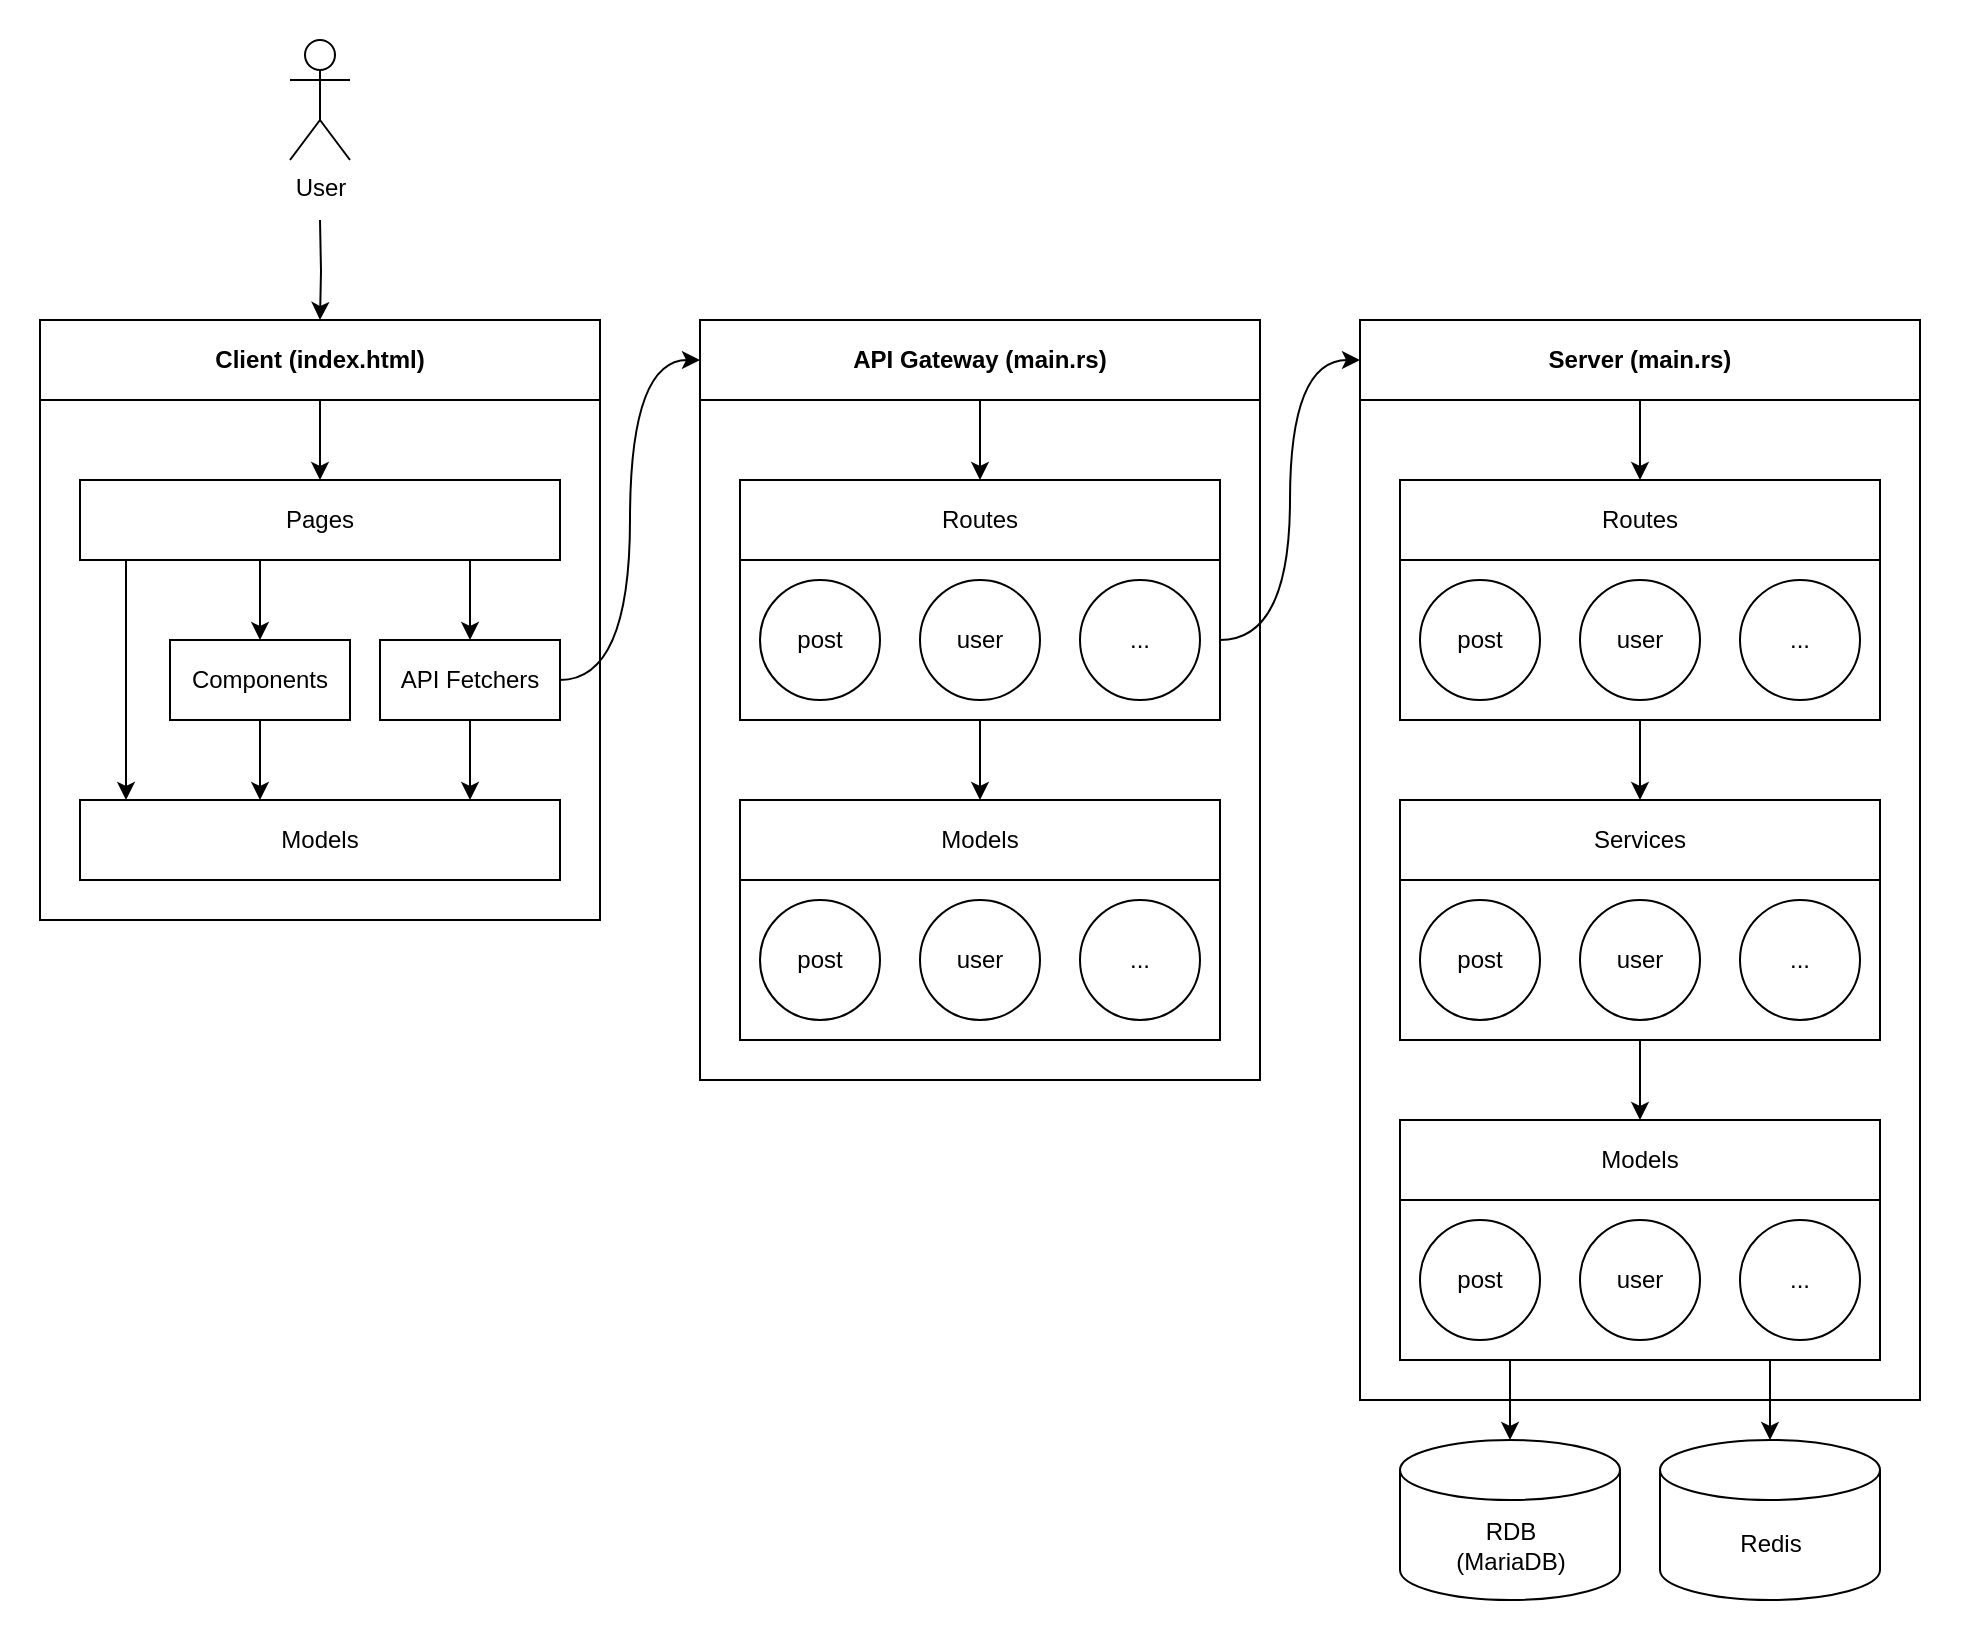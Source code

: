 <mxfile version="13.7.3" type="device" pages="6"><diagram id="RYYZugTQDiDzLAlyrfA4" name="main"><mxGraphModel dx="1843" dy="1620" grid="1" gridSize="10" guides="1" tooltips="1" connect="1" arrows="1" fold="1" page="1" pageScale="1" pageWidth="827" pageHeight="1169" math="0" shadow="0"><root><mxCell id="0"/><mxCell id="1" parent="0"/><mxCell id="jVtUCJCk79U0d4VLJHm6-1" value="" style="rounded=0;whiteSpace=wrap;html=1;strokeColor=none;" parent="1" vertex="1"><mxGeometry width="980" height="820" as="geometry"/></mxCell><mxCell id="nppS9svRg_HA05L-e1-E-17" style="edgeStyle=orthogonalEdgeStyle;rounded=0;orthogonalLoop=1;jettySize=auto;html=1;entryX=0.5;entryY=0;entryDx=0;entryDy=0;" parent="1" target="FpIf_Um5Oq7uVai994L0-6" edge="1"><mxGeometry relative="1" as="geometry"><mxPoint x="160" y="110" as="sourcePoint"/></mxGeometry></mxCell><mxCell id="nppS9svRg_HA05L-e1-E-1" value="User" style="shape=umlActor;verticalLabelPosition=bottom;verticalAlign=top;html=1;outlineConnect=0;" parent="1" vertex="1"><mxGeometry x="145" y="20" width="30" height="60" as="geometry"/></mxCell><mxCell id="zF3JG3L1ymQnd7Ex-MIt-3" value="" style="group" parent="1" vertex="1" connectable="0"><mxGeometry x="20" y="160" width="280" height="300" as="geometry"/></mxCell><mxCell id="Iiw6kDzHDdjOnNO-LN30-1" value="" style="rounded=0;whiteSpace=wrap;html=1;strokeColor=#000000;fillColor=#FFFFFF;" parent="zF3JG3L1ymQnd7Ex-MIt-3" vertex="1"><mxGeometry width="280" height="300" as="geometry"/></mxCell><mxCell id="nppS9svRg_HA05L-e1-E-14" style="edgeStyle=orthogonalEdgeStyle;rounded=0;orthogonalLoop=1;jettySize=auto;html=1;exitX=0.25;exitY=1;exitDx=0;exitDy=0;" parent="zF3JG3L1ymQnd7Ex-MIt-3" edge="1"><mxGeometry relative="1" as="geometry"><mxPoint x="73" y="120" as="sourcePoint"/><mxPoint x="43" y="240" as="targetPoint"/><Array as="points"><mxPoint x="43" y="120"/><mxPoint x="43" y="240"/></Array></mxGeometry></mxCell><mxCell id="FpIf_Um5Oq7uVai994L0-1" value="Pages&lt;br&gt;" style="rounded=0;whiteSpace=wrap;html=1;" parent="zF3JG3L1ymQnd7Ex-MIt-3" vertex="1"><mxGeometry x="20" y="80" width="240" height="40" as="geometry"/></mxCell><mxCell id="nppS9svRg_HA05L-e1-E-9" style="edgeStyle=orthogonalEdgeStyle;rounded=0;orthogonalLoop=1;jettySize=auto;html=1;exitX=0.5;exitY=1;exitDx=0;exitDy=0;entryX=0.5;entryY=0;entryDx=0;entryDy=0;" parent="zF3JG3L1ymQnd7Ex-MIt-3" source="FpIf_Um5Oq7uVai994L0-6" target="FpIf_Um5Oq7uVai994L0-1" edge="1"><mxGeometry relative="1" as="geometry"/></mxCell><mxCell id="FpIf_Um5Oq7uVai994L0-6" value="&lt;b&gt;Client (index.html)&lt;/b&gt;" style="rounded=0;whiteSpace=wrap;html=1;" parent="zF3JG3L1ymQnd7Ex-MIt-3" vertex="1"><mxGeometry width="280" height="40" as="geometry"/></mxCell><mxCell id="FpIf_Um5Oq7uVai994L0-56" value="Components" style="rounded=0;whiteSpace=wrap;html=1;" parent="zF3JG3L1ymQnd7Ex-MIt-3" vertex="1"><mxGeometry x="65" y="160" width="90" height="40" as="geometry"/></mxCell><mxCell id="nppS9svRg_HA05L-e1-E-11" style="edgeStyle=orthogonalEdgeStyle;rounded=0;orthogonalLoop=1;jettySize=auto;html=1;exitX=0.5;exitY=1;exitDx=0;exitDy=0;entryX=0.5;entryY=0;entryDx=0;entryDy=0;" parent="zF3JG3L1ymQnd7Ex-MIt-3" source="FpIf_Um5Oq7uVai994L0-1" target="FpIf_Um5Oq7uVai994L0-56" edge="1"><mxGeometry relative="1" as="geometry"><Array as="points"><mxPoint x="110" y="120"/></Array></mxGeometry></mxCell><mxCell id="FpIf_Um5Oq7uVai994L0-57" value="API Fetchers" style="rounded=0;whiteSpace=wrap;html=1;" parent="zF3JG3L1ymQnd7Ex-MIt-3" vertex="1"><mxGeometry x="170" y="160" width="90" height="40" as="geometry"/></mxCell><mxCell id="nppS9svRg_HA05L-e1-E-10" style="edgeStyle=orthogonalEdgeStyle;rounded=0;orthogonalLoop=1;jettySize=auto;html=1;exitX=0.75;exitY=1;exitDx=0;exitDy=0;entryX=0.5;entryY=0;entryDx=0;entryDy=0;" parent="zF3JG3L1ymQnd7Ex-MIt-3" source="FpIf_Um5Oq7uVai994L0-1" target="FpIf_Um5Oq7uVai994L0-57" edge="1"><mxGeometry relative="1" as="geometry"><Array as="points"><mxPoint x="215" y="120"/></Array></mxGeometry></mxCell><mxCell id="FpIf_Um5Oq7uVai994L0-61" value="Models" style="rounded=0;whiteSpace=wrap;html=1;" parent="zF3JG3L1ymQnd7Ex-MIt-3" vertex="1"><mxGeometry x="20" y="240" width="240" height="40" as="geometry"/></mxCell><mxCell id="TzLIpp3xWRtzMgtY8n-5-5" style="edgeStyle=orthogonalEdgeStyle;rounded=0;orthogonalLoop=1;jettySize=auto;html=1;exitX=0.5;exitY=1;exitDx=0;exitDy=0;entryX=0.5;entryY=0;entryDx=0;entryDy=0;" edge="1" parent="zF3JG3L1ymQnd7Ex-MIt-3"><mxGeometry relative="1" as="geometry"><Array as="points"><mxPoint x="110" y="200"/></Array><mxPoint x="140" y="200" as="sourcePoint"/><mxPoint x="110" y="240" as="targetPoint"/></mxGeometry></mxCell><mxCell id="TzLIpp3xWRtzMgtY8n-5-6" style="edgeStyle=orthogonalEdgeStyle;rounded=0;orthogonalLoop=1;jettySize=auto;html=1;exitX=0.75;exitY=1;exitDx=0;exitDy=0;entryX=0.5;entryY=0;entryDx=0;entryDy=0;" edge="1" parent="zF3JG3L1ymQnd7Ex-MIt-3"><mxGeometry relative="1" as="geometry"><Array as="points"><mxPoint x="215" y="200"/></Array><mxPoint x="200" y="200" as="sourcePoint"/><mxPoint x="215" y="240" as="targetPoint"/></mxGeometry></mxCell><mxCell id="zF3JG3L1ymQnd7Ex-MIt-31" value="" style="group" parent="1" vertex="1" connectable="0"><mxGeometry x="680" y="160" width="280" height="640" as="geometry"/></mxCell><mxCell id="zF3JG3L1ymQnd7Ex-MIt-1" value="" style="group" parent="zF3JG3L1ymQnd7Ex-MIt-31" vertex="1" connectable="0"><mxGeometry width="280" height="640" as="geometry"/></mxCell><mxCell id="Iiw6kDzHDdjOnNO-LN30-2" value="" style="rounded=0;whiteSpace=wrap;html=1;strokeColor=#000000;fillColor=#FFFFFF;" parent="zF3JG3L1ymQnd7Ex-MIt-1" vertex="1"><mxGeometry width="280" height="540" as="geometry"/></mxCell><mxCell id="FpIf_Um5Oq7uVai994L0-8" value="&lt;b&gt;Server (main.rs)&lt;/b&gt;" style="rounded=0;whiteSpace=wrap;html=1;" parent="zF3JG3L1ymQnd7Ex-MIt-1" vertex="1"><mxGeometry width="280" height="40" as="geometry"/></mxCell><mxCell id="FpIf_Um5Oq7uVai994L0-10" value="Routes" style="rounded=0;whiteSpace=wrap;html=1;" parent="zF3JG3L1ymQnd7Ex-MIt-1" vertex="1"><mxGeometry x="20" y="80" width="240" height="40" as="geometry"/></mxCell><mxCell id="FpIf_Um5Oq7uVai994L0-11" value="" style="edgeStyle=orthogonalEdgeStyle;rounded=0;orthogonalLoop=1;jettySize=auto;html=1;" parent="zF3JG3L1ymQnd7Ex-MIt-1" source="FpIf_Um5Oq7uVai994L0-8" target="FpIf_Um5Oq7uVai994L0-10" edge="1"><mxGeometry relative="1" as="geometry"/></mxCell><mxCell id="FpIf_Um5Oq7uVai994L0-30" value="" style="rounded=0;whiteSpace=wrap;html=1;" parent="zF3JG3L1ymQnd7Ex-MIt-1" vertex="1"><mxGeometry x="20" y="120" width="240" height="80" as="geometry"/></mxCell><mxCell id="FpIf_Um5Oq7uVai994L0-31" value="post" style="ellipse;whiteSpace=wrap;html=1;aspect=fixed;" parent="zF3JG3L1ymQnd7Ex-MIt-1" vertex="1"><mxGeometry x="30" y="130" width="60" height="60" as="geometry"/></mxCell><mxCell id="FpIf_Um5Oq7uVai994L0-32" value="user" style="ellipse;whiteSpace=wrap;html=1;aspect=fixed;" parent="zF3JG3L1ymQnd7Ex-MIt-1" vertex="1"><mxGeometry x="110" y="130" width="60" height="60" as="geometry"/></mxCell><mxCell id="FpIf_Um5Oq7uVai994L0-33" value="..." style="ellipse;whiteSpace=wrap;html=1;aspect=fixed;" parent="zF3JG3L1ymQnd7Ex-MIt-1" vertex="1"><mxGeometry x="190" y="130" width="60" height="60" as="geometry"/></mxCell><mxCell id="FpIf_Um5Oq7uVai994L0-34" value="Services" style="rounded=0;whiteSpace=wrap;html=1;" parent="zF3JG3L1ymQnd7Ex-MIt-1" vertex="1"><mxGeometry x="20" y="240" width="240" height="40" as="geometry"/></mxCell><mxCell id="FpIf_Um5Oq7uVai994L0-55" style="edgeStyle=orthogonalEdgeStyle;rounded=0;orthogonalLoop=1;jettySize=auto;html=1;exitX=0.5;exitY=1;exitDx=0;exitDy=0;entryX=0.5;entryY=0;entryDx=0;entryDy=0;" parent="zF3JG3L1ymQnd7Ex-MIt-1" source="FpIf_Um5Oq7uVai994L0-30" target="FpIf_Um5Oq7uVai994L0-34" edge="1"><mxGeometry relative="1" as="geometry"/></mxCell><mxCell id="FpIf_Um5Oq7uVai994L0-35" value="" style="rounded=0;whiteSpace=wrap;html=1;" parent="zF3JG3L1ymQnd7Ex-MIt-1" vertex="1"><mxGeometry x="20" y="280" width="240" height="80" as="geometry"/></mxCell><mxCell id="FpIf_Um5Oq7uVai994L0-36" value="post" style="ellipse;whiteSpace=wrap;html=1;aspect=fixed;" parent="zF3JG3L1ymQnd7Ex-MIt-1" vertex="1"><mxGeometry x="30" y="290" width="60" height="60" as="geometry"/></mxCell><mxCell id="FpIf_Um5Oq7uVai994L0-37" value="user" style="ellipse;whiteSpace=wrap;html=1;aspect=fixed;" parent="zF3JG3L1ymQnd7Ex-MIt-1" vertex="1"><mxGeometry x="110" y="290" width="60" height="60" as="geometry"/></mxCell><mxCell id="FpIf_Um5Oq7uVai994L0-38" value="..." style="ellipse;whiteSpace=wrap;html=1;aspect=fixed;" parent="zF3JG3L1ymQnd7Ex-MIt-1" vertex="1"><mxGeometry x="190" y="290" width="60" height="60" as="geometry"/></mxCell><mxCell id="FpIf_Um5Oq7uVai994L0-42" value="Models" style="rounded=0;whiteSpace=wrap;html=1;" parent="zF3JG3L1ymQnd7Ex-MIt-1" vertex="1"><mxGeometry x="20" y="400" width="240" height="40" as="geometry"/></mxCell><mxCell id="FpIf_Um5Oq7uVai994L0-48" style="edgeStyle=orthogonalEdgeStyle;rounded=0;orthogonalLoop=1;jettySize=auto;html=1;exitX=0.5;exitY=1;exitDx=0;exitDy=0;entryX=0.5;entryY=0;entryDx=0;entryDy=0;" parent="zF3JG3L1ymQnd7Ex-MIt-1" source="FpIf_Um5Oq7uVai994L0-35" target="FpIf_Um5Oq7uVai994L0-42" edge="1"><mxGeometry relative="1" as="geometry"/></mxCell><mxCell id="FpIf_Um5Oq7uVai994L0-43" value="" style="rounded=0;whiteSpace=wrap;html=1;" parent="zF3JG3L1ymQnd7Ex-MIt-1" vertex="1"><mxGeometry x="20" y="440" width="240" height="80" as="geometry"/></mxCell><mxCell id="FpIf_Um5Oq7uVai994L0-44" value="post" style="ellipse;whiteSpace=wrap;html=1;aspect=fixed;" parent="zF3JG3L1ymQnd7Ex-MIt-1" vertex="1"><mxGeometry x="30" y="450" width="60" height="60" as="geometry"/></mxCell><mxCell id="FpIf_Um5Oq7uVai994L0-45" value="user" style="ellipse;whiteSpace=wrap;html=1;aspect=fixed;" parent="zF3JG3L1ymQnd7Ex-MIt-1" vertex="1"><mxGeometry x="110" y="450" width="60" height="60" as="geometry"/></mxCell><mxCell id="FpIf_Um5Oq7uVai994L0-46" value="..." style="ellipse;whiteSpace=wrap;html=1;aspect=fixed;" parent="zF3JG3L1ymQnd7Ex-MIt-1" vertex="1"><mxGeometry x="190" y="450" width="60" height="60" as="geometry"/></mxCell><mxCell id="FpIf_Um5Oq7uVai994L0-49" value="" style="shape=cylinder2;whiteSpace=wrap;html=1;boundedLbl=1;backgroundOutline=1;size=15;" parent="zF3JG3L1ymQnd7Ex-MIt-1" vertex="1"><mxGeometry x="20" y="560" width="110" height="80" as="geometry"/></mxCell><mxCell id="FpIf_Um5Oq7uVai994L0-71" style="edgeStyle=orthogonalEdgeStyle;rounded=0;orthogonalLoop=1;jettySize=auto;html=1;exitX=0.25;exitY=1;exitDx=0;exitDy=0;" parent="zF3JG3L1ymQnd7Ex-MIt-1" source="FpIf_Um5Oq7uVai994L0-43" target="FpIf_Um5Oq7uVai994L0-49" edge="1"><mxGeometry relative="1" as="geometry"><Array as="points"><mxPoint x="75" y="520"/></Array></mxGeometry></mxCell><mxCell id="FpIf_Um5Oq7uVai994L0-50" value="" style="shape=cylinder2;whiteSpace=wrap;html=1;boundedLbl=1;backgroundOutline=1;size=15;" parent="zF3JG3L1ymQnd7Ex-MIt-1" vertex="1"><mxGeometry x="150" y="560" width="110" height="80" as="geometry"/></mxCell><mxCell id="FpIf_Um5Oq7uVai994L0-72" style="edgeStyle=orthogonalEdgeStyle;rounded=0;orthogonalLoop=1;jettySize=auto;html=1;exitX=0.75;exitY=1;exitDx=0;exitDy=0;" parent="zF3JG3L1ymQnd7Ex-MIt-1" source="FpIf_Um5Oq7uVai994L0-43" target="FpIf_Um5Oq7uVai994L0-50" edge="1"><mxGeometry relative="1" as="geometry"><Array as="points"><mxPoint x="205" y="520"/></Array></mxGeometry></mxCell><mxCell id="FpIf_Um5Oq7uVai994L0-51" value="RDB (MariaDB)" style="text;html=1;strokeColor=none;fillColor=none;align=center;verticalAlign=middle;whiteSpace=wrap;rounded=0;" parent="zF3JG3L1ymQnd7Ex-MIt-1" vertex="1"><mxGeometry x="42.5" y="598" width="65" height="30" as="geometry"/></mxCell><mxCell id="FpIf_Um5Oq7uVai994L0-52" value="Redis" style="text;html=1;strokeColor=none;fillColor=none;align=center;verticalAlign=middle;whiteSpace=wrap;rounded=0;" parent="zF3JG3L1ymQnd7Ex-MIt-1" vertex="1"><mxGeometry x="172.5" y="597" width="65" height="30" as="geometry"/></mxCell><mxCell id="zF3JG3L1ymQnd7Ex-MIt-60" value="" style="group" parent="1" vertex="1" connectable="0"><mxGeometry x="350" y="160" width="280" height="380" as="geometry"/></mxCell><mxCell id="zF3JG3L1ymQnd7Ex-MIt-34" value="" style="rounded=0;whiteSpace=wrap;html=1;strokeColor=#000000;fillColor=#FFFFFF;" parent="zF3JG3L1ymQnd7Ex-MIt-60" vertex="1"><mxGeometry width="280" height="380" as="geometry"/></mxCell><mxCell id="zF3JG3L1ymQnd7Ex-MIt-35" value="&lt;b&gt;API Gateway (main.rs)&lt;/b&gt;" style="rounded=0;whiteSpace=wrap;html=1;" parent="zF3JG3L1ymQnd7Ex-MIt-60" vertex="1"><mxGeometry width="280" height="40" as="geometry"/></mxCell><mxCell id="zF3JG3L1ymQnd7Ex-MIt-36" value="Routes" style="rounded=0;whiteSpace=wrap;html=1;" parent="zF3JG3L1ymQnd7Ex-MIt-60" vertex="1"><mxGeometry x="20" y="80" width="240" height="40" as="geometry"/></mxCell><mxCell id="zF3JG3L1ymQnd7Ex-MIt-37" value="" style="edgeStyle=orthogonalEdgeStyle;rounded=0;orthogonalLoop=1;jettySize=auto;html=1;" parent="zF3JG3L1ymQnd7Ex-MIt-60" source="zF3JG3L1ymQnd7Ex-MIt-35" target="zF3JG3L1ymQnd7Ex-MIt-36" edge="1"><mxGeometry relative="1" as="geometry"/></mxCell><mxCell id="zF3JG3L1ymQnd7Ex-MIt-38" value="" style="rounded=0;whiteSpace=wrap;html=1;" parent="zF3JG3L1ymQnd7Ex-MIt-60" vertex="1"><mxGeometry x="20" y="120" width="240" height="80" as="geometry"/></mxCell><mxCell id="zF3JG3L1ymQnd7Ex-MIt-39" value="post" style="ellipse;whiteSpace=wrap;html=1;aspect=fixed;" parent="zF3JG3L1ymQnd7Ex-MIt-60" vertex="1"><mxGeometry x="30" y="130" width="60" height="60" as="geometry"/></mxCell><mxCell id="zF3JG3L1ymQnd7Ex-MIt-40" value="user" style="ellipse;whiteSpace=wrap;html=1;aspect=fixed;" parent="zF3JG3L1ymQnd7Ex-MIt-60" vertex="1"><mxGeometry x="110" y="130" width="60" height="60" as="geometry"/></mxCell><mxCell id="zF3JG3L1ymQnd7Ex-MIt-41" value="..." style="ellipse;whiteSpace=wrap;html=1;aspect=fixed;" parent="zF3JG3L1ymQnd7Ex-MIt-60" vertex="1"><mxGeometry x="190" y="130" width="60" height="60" as="geometry"/></mxCell><mxCell id="zF3JG3L1ymQnd7Ex-MIt-43" style="edgeStyle=orthogonalEdgeStyle;rounded=0;orthogonalLoop=1;jettySize=auto;html=1;exitX=0.5;exitY=1;exitDx=0;exitDy=0;entryX=0.5;entryY=0;entryDx=0;entryDy=0;" parent="zF3JG3L1ymQnd7Ex-MIt-60" source="zF3JG3L1ymQnd7Ex-MIt-38" edge="1"><mxGeometry relative="1" as="geometry"><mxPoint x="140" y="240" as="targetPoint"/></mxGeometry></mxCell><mxCell id="zF3JG3L1ymQnd7Ex-MIt-48" value="Models" style="rounded=0;whiteSpace=wrap;html=1;" parent="zF3JG3L1ymQnd7Ex-MIt-60" vertex="1"><mxGeometry x="20" y="240" width="240" height="40" as="geometry"/></mxCell><mxCell id="zF3JG3L1ymQnd7Ex-MIt-50" value="" style="rounded=0;whiteSpace=wrap;html=1;" parent="zF3JG3L1ymQnd7Ex-MIt-60" vertex="1"><mxGeometry x="20" y="280" width="240" height="80" as="geometry"/></mxCell><mxCell id="zF3JG3L1ymQnd7Ex-MIt-51" value="post" style="ellipse;whiteSpace=wrap;html=1;aspect=fixed;" parent="zF3JG3L1ymQnd7Ex-MIt-60" vertex="1"><mxGeometry x="30" y="290" width="60" height="60" as="geometry"/></mxCell><mxCell id="zF3JG3L1ymQnd7Ex-MIt-52" value="user" style="ellipse;whiteSpace=wrap;html=1;aspect=fixed;" parent="zF3JG3L1ymQnd7Ex-MIt-60" vertex="1"><mxGeometry x="110" y="290" width="60" height="60" as="geometry"/></mxCell><mxCell id="zF3JG3L1ymQnd7Ex-MIt-53" value="..." style="ellipse;whiteSpace=wrap;html=1;aspect=fixed;" parent="zF3JG3L1ymQnd7Ex-MIt-60" vertex="1"><mxGeometry x="190" y="290" width="60" height="60" as="geometry"/></mxCell><mxCell id="zF3JG3L1ymQnd7Ex-MIt-61" style="edgeStyle=orthogonalEdgeStyle;curved=1;rounded=0;orthogonalLoop=1;jettySize=auto;html=1;exitX=1;exitY=0.5;exitDx=0;exitDy=0;entryX=0;entryY=0.5;entryDx=0;entryDy=0;" parent="1" source="FpIf_Um5Oq7uVai994L0-57" target="zF3JG3L1ymQnd7Ex-MIt-35" edge="1"><mxGeometry relative="1" as="geometry"/></mxCell><mxCell id="zF3JG3L1ymQnd7Ex-MIt-62" style="rounded=0;orthogonalLoop=1;jettySize=auto;html=1;exitX=1;exitY=0.5;exitDx=0;exitDy=0;entryX=0;entryY=0.5;entryDx=0;entryDy=0;edgeStyle=orthogonalEdgeStyle;curved=1;" parent="1" source="zF3JG3L1ymQnd7Ex-MIt-38" target="FpIf_Um5Oq7uVai994L0-8" edge="1"><mxGeometry relative="1" as="geometry"/></mxCell></root></mxGraphModel></diagram><diagram name="main-api-gateway" id="KcTkYsYu97rc2Kxthkgp"><mxGraphModel dx="1106" dy="980" grid="1" gridSize="10" guides="1" tooltips="1" connect="1" arrows="1" fold="1" page="1" pageScale="1" pageWidth="827" pageHeight="1169" math="0" shadow="0"><root><mxCell id="-6Ty5_EijvKenlfbrnO5-0"/><mxCell id="-6Ty5_EijvKenlfbrnO5-1" parent="-6Ty5_EijvKenlfbrnO5-0"/><mxCell id="-6Ty5_EijvKenlfbrnO5-2" value="" style="rounded=0;whiteSpace=wrap;html=1;strokeColor=none;" vertex="1" parent="-6Ty5_EijvKenlfbrnO5-1"><mxGeometry width="320" height="420" as="geometry"/></mxCell><mxCell id="-6Ty5_EijvKenlfbrnO5-46" value="" style="group" vertex="1" connectable="0" parent="-6Ty5_EijvKenlfbrnO5-1"><mxGeometry x="20" y="20" width="280" height="380" as="geometry"/></mxCell><mxCell id="-6Ty5_EijvKenlfbrnO5-47" value="" style="rounded=0;whiteSpace=wrap;html=1;strokeColor=#000000;fillColor=#FFFFFF;" vertex="1" parent="-6Ty5_EijvKenlfbrnO5-46"><mxGeometry width="280" height="380" as="geometry"/></mxCell><mxCell id="-6Ty5_EijvKenlfbrnO5-48" value="&lt;b&gt;API Gateway (main.rs)&lt;/b&gt;" style="rounded=0;whiteSpace=wrap;html=1;" vertex="1" parent="-6Ty5_EijvKenlfbrnO5-46"><mxGeometry width="280" height="40" as="geometry"/></mxCell><mxCell id="-6Ty5_EijvKenlfbrnO5-49" value="Routes" style="rounded=0;whiteSpace=wrap;html=1;" vertex="1" parent="-6Ty5_EijvKenlfbrnO5-46"><mxGeometry x="20" y="80" width="240" height="40" as="geometry"/></mxCell><mxCell id="-6Ty5_EijvKenlfbrnO5-50" value="" style="edgeStyle=orthogonalEdgeStyle;rounded=0;orthogonalLoop=1;jettySize=auto;html=1;" edge="1" parent="-6Ty5_EijvKenlfbrnO5-46" source="-6Ty5_EijvKenlfbrnO5-48" target="-6Ty5_EijvKenlfbrnO5-49"><mxGeometry relative="1" as="geometry"/></mxCell><mxCell id="-6Ty5_EijvKenlfbrnO5-51" value="" style="rounded=0;whiteSpace=wrap;html=1;" vertex="1" parent="-6Ty5_EijvKenlfbrnO5-46"><mxGeometry x="20" y="120" width="240" height="80" as="geometry"/></mxCell><mxCell id="-6Ty5_EijvKenlfbrnO5-52" value="post" style="ellipse;whiteSpace=wrap;html=1;aspect=fixed;" vertex="1" parent="-6Ty5_EijvKenlfbrnO5-46"><mxGeometry x="30" y="130" width="60" height="60" as="geometry"/></mxCell><mxCell id="-6Ty5_EijvKenlfbrnO5-53" value="user" style="ellipse;whiteSpace=wrap;html=1;aspect=fixed;" vertex="1" parent="-6Ty5_EijvKenlfbrnO5-46"><mxGeometry x="110" y="130" width="60" height="60" as="geometry"/></mxCell><mxCell id="-6Ty5_EijvKenlfbrnO5-54" value="..." style="ellipse;whiteSpace=wrap;html=1;aspect=fixed;" vertex="1" parent="-6Ty5_EijvKenlfbrnO5-46"><mxGeometry x="190" y="130" width="60" height="60" as="geometry"/></mxCell><mxCell id="-6Ty5_EijvKenlfbrnO5-55" style="edgeStyle=orthogonalEdgeStyle;rounded=0;orthogonalLoop=1;jettySize=auto;html=1;exitX=0.5;exitY=1;exitDx=0;exitDy=0;entryX=0.5;entryY=0;entryDx=0;entryDy=0;" edge="1" parent="-6Ty5_EijvKenlfbrnO5-46" source="-6Ty5_EijvKenlfbrnO5-51"><mxGeometry relative="1" as="geometry"><mxPoint x="140" y="240" as="targetPoint"/></mxGeometry></mxCell><mxCell id="-6Ty5_EijvKenlfbrnO5-56" value="Models" style="rounded=0;whiteSpace=wrap;html=1;" vertex="1" parent="-6Ty5_EijvKenlfbrnO5-46"><mxGeometry x="20" y="240" width="240" height="40" as="geometry"/></mxCell><mxCell id="-6Ty5_EijvKenlfbrnO5-57" value="" style="rounded=0;whiteSpace=wrap;html=1;" vertex="1" parent="-6Ty5_EijvKenlfbrnO5-46"><mxGeometry x="20" y="280" width="240" height="80" as="geometry"/></mxCell><mxCell id="-6Ty5_EijvKenlfbrnO5-58" value="post" style="ellipse;whiteSpace=wrap;html=1;aspect=fixed;" vertex="1" parent="-6Ty5_EijvKenlfbrnO5-46"><mxGeometry x="30" y="290" width="60" height="60" as="geometry"/></mxCell><mxCell id="-6Ty5_EijvKenlfbrnO5-59" value="user" style="ellipse;whiteSpace=wrap;html=1;aspect=fixed;" vertex="1" parent="-6Ty5_EijvKenlfbrnO5-46"><mxGeometry x="110" y="290" width="60" height="60" as="geometry"/></mxCell><mxCell id="-6Ty5_EijvKenlfbrnO5-60" value="..." style="ellipse;whiteSpace=wrap;html=1;aspect=fixed;" vertex="1" parent="-6Ty5_EijvKenlfbrnO5-46"><mxGeometry x="190" y="290" width="60" height="60" as="geometry"/></mxCell></root></mxGraphModel></diagram><diagram id="G_NcQORfdpCmLpIlqlKh" name="main-client"><mxGraphModel dx="1106" dy="980" grid="1" gridSize="10" guides="1" tooltips="1" connect="1" arrows="1" fold="1" page="1" pageScale="1" pageWidth="827" pageHeight="1169" math="0" shadow="0"><root><mxCell id="j-BGL4nWbIjcueI6elgb-0"/><mxCell id="j-BGL4nWbIjcueI6elgb-1" parent="j-BGL4nWbIjcueI6elgb-0"/><mxCell id="aDuVqU6J_DXr6R5EGU8Q-0" value="" style="rounded=0;whiteSpace=wrap;html=1;strokeColor=#FFFFFF;fillColor=#FFFFFF;" parent="j-BGL4nWbIjcueI6elgb-1" vertex="1"><mxGeometry width="320" height="340" as="geometry"/></mxCell><mxCell id="aDuVqU6J_DXr6R5EGU8Q-1" value="" style="rounded=0;whiteSpace=wrap;html=1;strokeColor=#000000;fillColor=#FFFFFF;" parent="j-BGL4nWbIjcueI6elgb-1" vertex="1"><mxGeometry x="20" y="20" width="280" height="300" as="geometry"/></mxCell><mxCell id="aDuVqU6J_DXr6R5EGU8Q-2" value="" style="edgeStyle=orthogonalEdgeStyle;rounded=0;orthogonalLoop=1;jettySize=auto;html=1;exitX=0.5;exitY=0;exitDx=0;exitDy=0;entryX=0.5;entryY=1;entryDx=0;entryDy=0;" parent="j-BGL4nWbIjcueI6elgb-1" source="aDuVqU6J_DXr6R5EGU8Q-7" target="aDuVqU6J_DXr6R5EGU8Q-6" edge="1"><mxGeometry relative="1" as="geometry"/></mxCell><mxCell id="aDuVqU6J_DXr6R5EGU8Q-3" style="edgeStyle=orthogonalEdgeStyle;rounded=0;orthogonalLoop=1;jettySize=auto;html=1;exitX=0.5;exitY=0;exitDx=0;exitDy=0;entryX=0.5;entryY=1;entryDx=0;entryDy=0;" parent="j-BGL4nWbIjcueI6elgb-1" source="aDuVqU6J_DXr6R5EGU8Q-6" target="aDuVqU6J_DXr6R5EGU8Q-8" edge="1"><mxGeometry relative="1" as="geometry"><Array as="points"><mxPoint x="80" y="200"/></Array></mxGeometry></mxCell><mxCell id="aDuVqU6J_DXr6R5EGU8Q-4" style="edgeStyle=orthogonalEdgeStyle;rounded=0;orthogonalLoop=1;jettySize=auto;html=1;exitX=0.5;exitY=0;exitDx=0;exitDy=0;entryX=0.5;entryY=1;entryDx=0;entryDy=0;" parent="j-BGL4nWbIjcueI6elgb-1" source="aDuVqU6J_DXr6R5EGU8Q-6" target="aDuVqU6J_DXr6R5EGU8Q-10" edge="1"><mxGeometry relative="1" as="geometry"><Array as="points"><mxPoint x="180" y="200"/></Array></mxGeometry></mxCell><mxCell id="aDuVqU6J_DXr6R5EGU8Q-5" style="edgeStyle=orthogonalEdgeStyle;rounded=0;orthogonalLoop=1;jettySize=auto;html=1;exitX=0.5;exitY=0;exitDx=0;exitDy=0;entryX=0.713;entryY=0.985;entryDx=0;entryDy=0;entryPerimeter=0;" parent="j-BGL4nWbIjcueI6elgb-1" edge="1"><mxGeometry relative="1" as="geometry"><mxPoint x="160" y="200" as="sourcePoint"/><mxPoint x="239.82" y="79.4" as="targetPoint"/><Array as="points"><mxPoint x="240" y="200"/></Array></mxGeometry></mxCell><mxCell id="aDuVqU6J_DXr6R5EGU8Q-6" value="Pages&lt;br&gt;" style="rounded=0;whiteSpace=wrap;html=1;" parent="j-BGL4nWbIjcueI6elgb-1" vertex="1"><mxGeometry x="40" y="200" width="240" height="40" as="geometry"/></mxCell><mxCell id="aDuVqU6J_DXr6R5EGU8Q-7" value="&lt;b&gt;Client (index.html)&lt;/b&gt;" style="rounded=0;whiteSpace=wrap;html=1;" parent="j-BGL4nWbIjcueI6elgb-1" vertex="1"><mxGeometry x="20" y="280" width="280" height="40" as="geometry"/></mxCell><mxCell id="aDuVqU6J_DXr6R5EGU8Q-8" value="Components" style="rounded=0;whiteSpace=wrap;html=1;" parent="j-BGL4nWbIjcueI6elgb-1" vertex="1"><mxGeometry x="40" y="120" width="80" height="40" as="geometry"/></mxCell><mxCell id="aDuVqU6J_DXr6R5EGU8Q-9" style="edgeStyle=orthogonalEdgeStyle;rounded=0;orthogonalLoop=1;jettySize=auto;html=1;exitX=0.5;exitY=0;exitDx=0;exitDy=0;" parent="j-BGL4nWbIjcueI6elgb-1" source="aDuVqU6J_DXr6R5EGU8Q-10" edge="1"><mxGeometry relative="1" as="geometry"><mxPoint x="180" y="80" as="targetPoint"/></mxGeometry></mxCell><mxCell id="aDuVqU6J_DXr6R5EGU8Q-10" value="API Fetchers" style="rounded=0;whiteSpace=wrap;html=1;" parent="j-BGL4nWbIjcueI6elgb-1" vertex="1"><mxGeometry x="140" y="120" width="80" height="40" as="geometry"/></mxCell><mxCell id="aDuVqU6J_DXr6R5EGU8Q-11" value="Models" style="rounded=0;whiteSpace=wrap;html=1;" parent="j-BGL4nWbIjcueI6elgb-1" vertex="1"><mxGeometry x="140" y="40" width="140" height="40" as="geometry"/></mxCell></root></mxGraphModel></diagram><diagram id="BCEfM4sJwmxVfbTLdbVB" name="main-server"><mxGraphModel dx="1106" dy="980" grid="1" gridSize="10" guides="1" tooltips="1" connect="1" arrows="1" fold="1" page="1" pageScale="1" pageWidth="827" pageHeight="1169" math="0" shadow="0"><root><mxCell id="RH-MIsud5x5_5uD8K1A8-0"/><mxCell id="RH-MIsud5x5_5uD8K1A8-1" parent="RH-MIsud5x5_5uD8K1A8-0"/><mxCell id="AgU3pP4BuiQVZkUrD1NA-0" value="" style="rounded=0;whiteSpace=wrap;html=1;strokeColor=#FFFFFF;fillColor=#FFFFFF;" parent="RH-MIsud5x5_5uD8K1A8-1" vertex="1"><mxGeometry width="320" height="680" as="geometry"/></mxCell><mxCell id="AgU3pP4BuiQVZkUrD1NA-1" value="" style="rounded=0;whiteSpace=wrap;html=1;strokeColor=#000000;fillColor=#FFFFFF;" parent="RH-MIsud5x5_5uD8K1A8-1" vertex="1"><mxGeometry x="20" y="20" width="280" height="540" as="geometry"/></mxCell><mxCell id="AgU3pP4BuiQVZkUrD1NA-2" value="" style="edgeStyle=orthogonalEdgeStyle;rounded=0;orthogonalLoop=1;jettySize=auto;html=1;" parent="RH-MIsud5x5_5uD8K1A8-1" source="AgU3pP4BuiQVZkUrD1NA-3" target="AgU3pP4BuiQVZkUrD1NA-4" edge="1"><mxGeometry relative="1" as="geometry"/></mxCell><mxCell id="AgU3pP4BuiQVZkUrD1NA-3" value="&lt;b&gt;Server (main.rs)&lt;/b&gt;" style="rounded=0;whiteSpace=wrap;html=1;" parent="RH-MIsud5x5_5uD8K1A8-1" vertex="1"><mxGeometry x="20" y="20" width="280" height="40" as="geometry"/></mxCell><mxCell id="AgU3pP4BuiQVZkUrD1NA-4" value="Routes" style="rounded=0;whiteSpace=wrap;html=1;" parent="RH-MIsud5x5_5uD8K1A8-1" vertex="1"><mxGeometry x="40" y="100" width="240" height="40" as="geometry"/></mxCell><mxCell id="AgU3pP4BuiQVZkUrD1NA-5" style="edgeStyle=orthogonalEdgeStyle;rounded=0;orthogonalLoop=1;jettySize=auto;html=1;exitX=0.5;exitY=1;exitDx=0;exitDy=0;entryX=0.5;entryY=0;entryDx=0;entryDy=0;" parent="RH-MIsud5x5_5uD8K1A8-1" source="AgU3pP4BuiQVZkUrD1NA-6" target="AgU3pP4BuiQVZkUrD1NA-10" edge="1"><mxGeometry relative="1" as="geometry"/></mxCell><mxCell id="AgU3pP4BuiQVZkUrD1NA-6" value="" style="rounded=0;whiteSpace=wrap;html=1;" parent="RH-MIsud5x5_5uD8K1A8-1" vertex="1"><mxGeometry x="40" y="140" width="240" height="80" as="geometry"/></mxCell><mxCell id="AgU3pP4BuiQVZkUrD1NA-7" value="post" style="ellipse;whiteSpace=wrap;html=1;aspect=fixed;" parent="RH-MIsud5x5_5uD8K1A8-1" vertex="1"><mxGeometry x="50" y="150" width="60" height="60" as="geometry"/></mxCell><mxCell id="AgU3pP4BuiQVZkUrD1NA-8" value="user" style="ellipse;whiteSpace=wrap;html=1;aspect=fixed;" parent="RH-MIsud5x5_5uD8K1A8-1" vertex="1"><mxGeometry x="130" y="150" width="60" height="60" as="geometry"/></mxCell><mxCell id="AgU3pP4BuiQVZkUrD1NA-9" value="..." style="ellipse;whiteSpace=wrap;html=1;aspect=fixed;" parent="RH-MIsud5x5_5uD8K1A8-1" vertex="1"><mxGeometry x="210" y="150" width="60" height="60" as="geometry"/></mxCell><mxCell id="AgU3pP4BuiQVZkUrD1NA-10" value="Services" style="rounded=0;whiteSpace=wrap;html=1;" parent="RH-MIsud5x5_5uD8K1A8-1" vertex="1"><mxGeometry x="40" y="260" width="240" height="40" as="geometry"/></mxCell><mxCell id="AgU3pP4BuiQVZkUrD1NA-11" style="edgeStyle=orthogonalEdgeStyle;rounded=0;orthogonalLoop=1;jettySize=auto;html=1;exitX=0.5;exitY=1;exitDx=0;exitDy=0;entryX=0.5;entryY=0;entryDx=0;entryDy=0;" parent="RH-MIsud5x5_5uD8K1A8-1" source="AgU3pP4BuiQVZkUrD1NA-12" target="AgU3pP4BuiQVZkUrD1NA-16" edge="1"><mxGeometry relative="1" as="geometry"/></mxCell><mxCell id="AgU3pP4BuiQVZkUrD1NA-12" value="" style="rounded=0;whiteSpace=wrap;html=1;" parent="RH-MIsud5x5_5uD8K1A8-1" vertex="1"><mxGeometry x="40" y="300" width="240" height="80" as="geometry"/></mxCell><mxCell id="AgU3pP4BuiQVZkUrD1NA-13" value="post" style="ellipse;whiteSpace=wrap;html=1;aspect=fixed;" parent="RH-MIsud5x5_5uD8K1A8-1" vertex="1"><mxGeometry x="50" y="310" width="60" height="60" as="geometry"/></mxCell><mxCell id="AgU3pP4BuiQVZkUrD1NA-14" value="user" style="ellipse;whiteSpace=wrap;html=1;aspect=fixed;" parent="RH-MIsud5x5_5uD8K1A8-1" vertex="1"><mxGeometry x="130" y="310" width="60" height="60" as="geometry"/></mxCell><mxCell id="AgU3pP4BuiQVZkUrD1NA-15" value="..." style="ellipse;whiteSpace=wrap;html=1;aspect=fixed;" parent="RH-MIsud5x5_5uD8K1A8-1" vertex="1"><mxGeometry x="210" y="310" width="60" height="60" as="geometry"/></mxCell><mxCell id="AgU3pP4BuiQVZkUrD1NA-16" value="Models" style="rounded=0;whiteSpace=wrap;html=1;" parent="RH-MIsud5x5_5uD8K1A8-1" vertex="1"><mxGeometry x="40" y="420" width="240" height="40" as="geometry"/></mxCell><mxCell id="AgU3pP4BuiQVZkUrD1NA-17" style="edgeStyle=orthogonalEdgeStyle;rounded=0;orthogonalLoop=1;jettySize=auto;html=1;exitX=0.25;exitY=1;exitDx=0;exitDy=0;" parent="RH-MIsud5x5_5uD8K1A8-1" source="AgU3pP4BuiQVZkUrD1NA-19" target="AgU3pP4BuiQVZkUrD1NA-23" edge="1"><mxGeometry relative="1" as="geometry"><Array as="points"><mxPoint x="95" y="540"/></Array></mxGeometry></mxCell><mxCell id="AgU3pP4BuiQVZkUrD1NA-18" style="edgeStyle=orthogonalEdgeStyle;rounded=0;orthogonalLoop=1;jettySize=auto;html=1;exitX=0.75;exitY=1;exitDx=0;exitDy=0;" parent="RH-MIsud5x5_5uD8K1A8-1" source="AgU3pP4BuiQVZkUrD1NA-19" target="AgU3pP4BuiQVZkUrD1NA-24" edge="1"><mxGeometry relative="1" as="geometry"><Array as="points"><mxPoint x="225" y="540"/></Array></mxGeometry></mxCell><mxCell id="AgU3pP4BuiQVZkUrD1NA-19" value="" style="rounded=0;whiteSpace=wrap;html=1;" parent="RH-MIsud5x5_5uD8K1A8-1" vertex="1"><mxGeometry x="40" y="460" width="240" height="80" as="geometry"/></mxCell><mxCell id="AgU3pP4BuiQVZkUrD1NA-20" value="post" style="ellipse;whiteSpace=wrap;html=1;aspect=fixed;" parent="RH-MIsud5x5_5uD8K1A8-1" vertex="1"><mxGeometry x="50" y="470" width="60" height="60" as="geometry"/></mxCell><mxCell id="AgU3pP4BuiQVZkUrD1NA-21" value="user" style="ellipse;whiteSpace=wrap;html=1;aspect=fixed;" parent="RH-MIsud5x5_5uD8K1A8-1" vertex="1"><mxGeometry x="130" y="470" width="60" height="60" as="geometry"/></mxCell><mxCell id="AgU3pP4BuiQVZkUrD1NA-22" value="..." style="ellipse;whiteSpace=wrap;html=1;aspect=fixed;" parent="RH-MIsud5x5_5uD8K1A8-1" vertex="1"><mxGeometry x="210" y="470" width="60" height="60" as="geometry"/></mxCell><mxCell id="AgU3pP4BuiQVZkUrD1NA-23" value="" style="shape=cylinder2;whiteSpace=wrap;html=1;boundedLbl=1;backgroundOutline=1;size=15;" parent="RH-MIsud5x5_5uD8K1A8-1" vertex="1"><mxGeometry x="40" y="580" width="110" height="80" as="geometry"/></mxCell><mxCell id="AgU3pP4BuiQVZkUrD1NA-24" value="" style="shape=cylinder2;whiteSpace=wrap;html=1;boundedLbl=1;backgroundOutline=1;size=15;" parent="RH-MIsud5x5_5uD8K1A8-1" vertex="1"><mxGeometry x="170" y="580" width="110" height="80" as="geometry"/></mxCell><mxCell id="AgU3pP4BuiQVZkUrD1NA-25" value="RDB (MariaDB)" style="text;html=1;strokeColor=none;fillColor=none;align=center;verticalAlign=middle;whiteSpace=wrap;rounded=0;" parent="RH-MIsud5x5_5uD8K1A8-1" vertex="1"><mxGeometry x="62.5" y="618" width="65" height="30" as="geometry"/></mxCell><mxCell id="AgU3pP4BuiQVZkUrD1NA-26" value="Redis" style="text;html=1;strokeColor=none;fillColor=none;align=center;verticalAlign=middle;whiteSpace=wrap;rounded=0;" parent="RH-MIsud5x5_5uD8K1A8-1" vertex="1"><mxGeometry x="192.5" y="617" width="65" height="30" as="geometry"/></mxCell></root></mxGraphModel></diagram><diagram id="9lubMNeDx5K-B6PWc4Me" name="generate-keys"><mxGraphModel dx="1106" dy="980" grid="1" gridSize="10" guides="1" tooltips="1" connect="1" arrows="1" fold="1" page="1" pageScale="1" pageWidth="827" pageHeight="1169" math="0" shadow="0"><root><mxCell id="wKvZF912pjZIZ3_CFSSy-0"/><mxCell id="wKvZF912pjZIZ3_CFSSy-1" parent="wKvZF912pjZIZ3_CFSSy-0"/><mxCell id="8ZPVn5-34UPXh135Qcmy-8" value="" style="rounded=0;whiteSpace=wrap;html=1;strokeColor=#FFFFFF;fillColor=#FFFFFF;" parent="wKvZF912pjZIZ3_CFSSy-1" vertex="1"><mxGeometry width="650" height="240" as="geometry"/></mxCell><mxCell id="0gyUI--E-ONUuGP8tbj7-2" style="edgeStyle=orthogonalEdgeStyle;rounded=0;orthogonalLoop=1;jettySize=auto;html=1;entryX=0;entryY=0.5;entryDx=0;entryDy=0;" parent="wKvZF912pjZIZ3_CFSSy-1" source="wKvZF912pjZIZ3_CFSSy-3" target="0gyUI--E-ONUuGP8tbj7-1" edge="1"><mxGeometry relative="1" as="geometry"><Array as="points"><mxPoint x="90" y="120"/><mxPoint x="90" y="60"/></Array></mxGeometry></mxCell><mxCell id="0gyUI--E-ONUuGP8tbj7-4" style="edgeStyle=orthogonalEdgeStyle;rounded=0;orthogonalLoop=1;jettySize=auto;html=1;entryX=0;entryY=0.5;entryDx=0;entryDy=0;" parent="wKvZF912pjZIZ3_CFSSy-1" source="wKvZF912pjZIZ3_CFSSy-3" target="0gyUI--E-ONUuGP8tbj7-3" edge="1"><mxGeometry relative="1" as="geometry"><Array as="points"><mxPoint x="90" y="120"/><mxPoint x="90" y="180"/></Array></mxGeometry></mxCell><mxCell id="wKvZF912pjZIZ3_CFSSy-3" value="User&lt;br&gt;(Sign-up)" style="shape=umlActor;verticalLabelPosition=bottom;verticalAlign=top;html=1;outlineConnect=0;strokeColor=#000000;fillColor=#FFFFFF;" parent="wKvZF912pjZIZ3_CFSSy-1" vertex="1"><mxGeometry x="30" y="90" width="30" height="60" as="geometry"/></mxCell><mxCell id="0gyUI--E-ONUuGP8tbj7-9" style="edgeStyle=orthogonalEdgeStyle;rounded=0;orthogonalLoop=1;jettySize=auto;html=1;exitX=1;exitY=0.5;exitDx=0;exitDy=0;entryX=0;entryY=0.5;entryDx=0;entryDy=0;" parent="wKvZF912pjZIZ3_CFSSy-1" source="0gyUI--E-ONUuGP8tbj7-1" target="0gyUI--E-ONUuGP8tbj7-5" edge="1"><mxGeometry relative="1" as="geometry"/></mxCell><mxCell id="0gyUI--E-ONUuGP8tbj7-1" value="Secret key" style="ellipse;whiteSpace=wrap;html=1;aspect=fixed;strokeColor=#000000;fillColor=#FFFFFF;" parent="wKvZF912pjZIZ3_CFSSy-1" vertex="1"><mxGeometry x="130" y="20" width="80" height="80" as="geometry"/></mxCell><mxCell id="0gyUI--E-ONUuGP8tbj7-7" style="edgeStyle=orthogonalEdgeStyle;rounded=0;orthogonalLoop=1;jettySize=auto;html=1;exitX=1;exitY=0.5;exitDx=0;exitDy=0;entryX=0;entryY=0.5;entryDx=0;entryDy=0;" parent="wKvZF912pjZIZ3_CFSSy-1" source="0gyUI--E-ONUuGP8tbj7-3" target="0gyUI--E-ONUuGP8tbj7-6" edge="1"><mxGeometry relative="1" as="geometry"/></mxCell><mxCell id="0gyUI--E-ONUuGP8tbj7-8" style="edgeStyle=orthogonalEdgeStyle;rounded=0;orthogonalLoop=1;jettySize=auto;html=1;exitX=1;exitY=0.5;exitDx=0;exitDy=0;entryX=0.5;entryY=1;entryDx=0;entryDy=0;" parent="wKvZF912pjZIZ3_CFSSy-1" source="0gyUI--E-ONUuGP8tbj7-3" target="0gyUI--E-ONUuGP8tbj7-5" edge="1"><mxGeometry relative="1" as="geometry"/></mxCell><mxCell id="0gyUI--E-ONUuGP8tbj7-3" value="Public key" style="ellipse;whiteSpace=wrap;html=1;aspect=fixed;strokeColor=#000000;fillColor=#FFFFFF;" parent="wKvZF912pjZIZ3_CFSSy-1" vertex="1"><mxGeometry x="130" y="140" width="80" height="80" as="geometry"/></mxCell><mxCell id="8ZPVn5-34UPXh135Qcmy-2" style="edgeStyle=orthogonalEdgeStyle;rounded=0;orthogonalLoop=1;jettySize=auto;html=1;exitX=1;exitY=0.5;exitDx=0;exitDy=0;" parent="wKvZF912pjZIZ3_CFSSy-1" source="0gyUI--E-ONUuGP8tbj7-5" target="8ZPVn5-34UPXh135Qcmy-0" edge="1"><mxGeometry relative="1" as="geometry"/></mxCell><mxCell id="0gyUI--E-ONUuGP8tbj7-5" value="Encrypted secret key" style="ellipse;whiteSpace=wrap;html=1;aspect=fixed;strokeColor=#000000;fillColor=#FFFFFF;" parent="wKvZF912pjZIZ3_CFSSy-1" vertex="1"><mxGeometry x="250" y="20" width="80" height="80" as="geometry"/></mxCell><mxCell id="8ZPVn5-34UPXh135Qcmy-6" style="edgeStyle=orthogonalEdgeStyle;rounded=0;orthogonalLoop=1;jettySize=auto;html=1;exitX=1;exitY=0.5;exitDx=0;exitDy=0;" parent="wKvZF912pjZIZ3_CFSSy-1" source="0gyUI--E-ONUuGP8tbj7-6" target="8ZPVn5-34UPXh135Qcmy-4" edge="1"><mxGeometry relative="1" as="geometry"/></mxCell><mxCell id="0gyUI--E-ONUuGP8tbj7-6" value="Server" style="rounded=0;whiteSpace=wrap;html=1;strokeColor=#000000;fillColor=#FFFFFF;" parent="wKvZF912pjZIZ3_CFSSy-1" vertex="1"><mxGeometry x="370" y="140" width="110" height="80" as="geometry"/></mxCell><mxCell id="8ZPVn5-34UPXh135Qcmy-0" value="" style="shape=cylinder2;whiteSpace=wrap;html=1;boundedLbl=1;backgroundOutline=1;size=15;" parent="wKvZF912pjZIZ3_CFSSy-1" vertex="1"><mxGeometry x="369" y="20" width="110" height="80" as="geometry"/></mxCell><mxCell id="8ZPVn5-34UPXh135Qcmy-1" value="Local storage" style="text;html=1;strokeColor=none;fillColor=none;align=center;verticalAlign=middle;whiteSpace=wrap;rounded=0;" parent="wKvZF912pjZIZ3_CFSSy-1" vertex="1"><mxGeometry x="391.5" y="58" width="65" height="30" as="geometry"/></mxCell><mxCell id="8ZPVn5-34UPXh135Qcmy-4" value="" style="shape=cylinder2;whiteSpace=wrap;html=1;boundedLbl=1;backgroundOutline=1;size=15;" parent="wKvZF912pjZIZ3_CFSSy-1" vertex="1"><mxGeometry x="520" y="140" width="110" height="80" as="geometry"/></mxCell><mxCell id="8ZPVn5-34UPXh135Qcmy-5" value="Database" style="text;html=1;strokeColor=none;fillColor=none;align=center;verticalAlign=middle;whiteSpace=wrap;rounded=0;" parent="wKvZF912pjZIZ3_CFSSy-1" vertex="1"><mxGeometry x="542.5" y="178" width="65" height="30" as="geometry"/></mxCell></root></mxGraphModel></diagram><diagram id="bMq7R8uhr2geF0fHWhB2" name="read-and-write"><mxGraphModel dx="1106" dy="980" grid="1" gridSize="10" guides="1" tooltips="1" connect="1" arrows="1" fold="1" page="1" pageScale="1" pageWidth="827" pageHeight="1169" math="0" shadow="0"><root><mxCell id="UKbDCpc9_E7jBzO1LhIi-0"/><mxCell id="UKbDCpc9_E7jBzO1LhIi-1" parent="UKbDCpc9_E7jBzO1LhIi-0"/><mxCell id="UKbDCpc9_E7jBzO1LhIi-46" value="" style="rounded=0;whiteSpace=wrap;html=1;strokeColor=none;fillColor=#FFFFFF;" parent="UKbDCpc9_E7jBzO1LhIi-1" vertex="1"><mxGeometry width="640" height="300" as="geometry"/></mxCell><mxCell id="UKbDCpc9_E7jBzO1LhIi-36" value="" style="shape=cylinder2;whiteSpace=wrap;html=1;boundedLbl=1;backgroundOutline=1;size=15;strokeColor=#000000;fillColor=#FFFFFF;" parent="UKbDCpc9_E7jBzO1LhIi-1" vertex="1"><mxGeometry x="20" y="139" width="80" height="121" as="geometry"/></mxCell><mxCell id="UKbDCpc9_E7jBzO1LhIi-16" style="edgeStyle=orthogonalEdgeStyle;rounded=0;orthogonalLoop=1;jettySize=auto;html=1;exitX=1;exitY=0.5;exitDx=0;exitDy=0;entryX=0;entryY=0.5;entryDx=0;entryDy=0;" parent="UKbDCpc9_E7jBzO1LhIi-1" source="UKbDCpc9_E7jBzO1LhIi-4" target="UKbDCpc9_E7jBzO1LhIi-6" edge="1"><mxGeometry relative="1" as="geometry"/></mxCell><mxCell id="UKbDCpc9_E7jBzO1LhIi-4" value="Encrypted secret key" style="ellipse;whiteSpace=wrap;html=1;aspect=fixed;strokeColor=#000000;fillColor=#FFFFFF;" parent="UKbDCpc9_E7jBzO1LhIi-1" vertex="1"><mxGeometry x="25" y="175" width="70" height="70" as="geometry"/></mxCell><mxCell id="UKbDCpc9_E7jBzO1LhIi-15" style="edgeStyle=orthogonalEdgeStyle;rounded=0;orthogonalLoop=1;jettySize=auto;html=1;exitX=1;exitY=0.5;exitDx=0;exitDy=0;entryX=0;entryY=0.5;entryDx=0;entryDy=0;" parent="UKbDCpc9_E7jBzO1LhIi-1" source="UKbDCpc9_E7jBzO1LhIi-5" target="UKbDCpc9_E7jBzO1LhIi-14" edge="1"><mxGeometry relative="1" as="geometry"/></mxCell><mxCell id="UKbDCpc9_E7jBzO1LhIi-5" value="Plaintext&lt;br&gt;post" style="ellipse;whiteSpace=wrap;html=1;aspect=fixed;strokeColor=#000000;fillColor=#FFFFFF;" parent="UKbDCpc9_E7jBzO1LhIi-1" vertex="1"><mxGeometry x="20" y="20" width="80" height="80" as="geometry"/></mxCell><mxCell id="UKbDCpc9_E7jBzO1LhIi-17" style="edgeStyle=orthogonalEdgeStyle;rounded=0;orthogonalLoop=1;jettySize=auto;html=1;exitX=0.5;exitY=0;exitDx=0;exitDy=0;entryX=0.5;entryY=1;entryDx=0;entryDy=0;" parent="UKbDCpc9_E7jBzO1LhIi-1" source="UKbDCpc9_E7jBzO1LhIi-6" target="UKbDCpc9_E7jBzO1LhIi-14" edge="1"><mxGeometry relative="1" as="geometry"/></mxCell><mxCell id="UKbDCpc9_E7jBzO1LhIi-6" value="Secret key" style="ellipse;whiteSpace=wrap;html=1;aspect=fixed;strokeColor=#000000;fillColor=#FFFFFF;" parent="UKbDCpc9_E7jBzO1LhIi-1" vertex="1"><mxGeometry x="140" y="170" width="80" height="80" as="geometry"/></mxCell><mxCell id="UKbDCpc9_E7jBzO1LhIi-8" value="" style="shape=cylinder2;whiteSpace=wrap;html=1;boundedLbl=1;backgroundOutline=1;size=15;strokeColor=#000000;fillColor=#FFFFFF;" parent="UKbDCpc9_E7jBzO1LhIi-1" vertex="1"><mxGeometry x="500" y="20" width="120" height="240" as="geometry"/></mxCell><mxCell id="UKbDCpc9_E7jBzO1LhIi-9" value="Database" style="text;html=1;strokeColor=none;fillColor=none;align=center;verticalAlign=middle;whiteSpace=wrap;rounded=0;" parent="UKbDCpc9_E7jBzO1LhIi-1" vertex="1"><mxGeometry x="530" y="262" width="60" height="20" as="geometry"/></mxCell><mxCell id="UKbDCpc9_E7jBzO1LhIi-11" value="Public key" style="ellipse;whiteSpace=wrap;html=1;aspect=fixed;strokeColor=#000000;fillColor=#FFFFFF;" parent="UKbDCpc9_E7jBzO1LhIi-1" vertex="1"><mxGeometry x="520" y="157" width="80" height="80" as="geometry"/></mxCell><mxCell id="UKbDCpc9_E7jBzO1LhIi-12" value="Encrypted post" style="ellipse;whiteSpace=wrap;html=1;aspect=fixed;strokeColor=#000000;fillColor=#FFFFFF;" parent="UKbDCpc9_E7jBzO1LhIi-1" vertex="1"><mxGeometry x="520" y="68" width="80" height="80" as="geometry"/></mxCell><mxCell id="UKbDCpc9_E7jBzO1LhIi-14" value="Encrypted post" style="ellipse;whiteSpace=wrap;html=1;aspect=fixed;strokeColor=#000000;fillColor=#FFFFFF;" parent="UKbDCpc9_E7jBzO1LhIi-1" vertex="1"><mxGeometry x="140" y="20" width="80" height="80" as="geometry"/></mxCell><mxCell id="LYa6-fUA9yd1IT30Jcb7-0" style="edgeStyle=orthogonalEdgeStyle;rounded=0;orthogonalLoop=1;jettySize=auto;html=1;exitX=1;exitY=0.5;exitDx=0;exitDy=0;" parent="UKbDCpc9_E7jBzO1LhIi-1" source="UKbDCpc9_E7jBzO1LhIi-7" target="UKbDCpc9_E7jBzO1LhIi-12" edge="1"><mxGeometry relative="1" as="geometry"><Array as="points"><mxPoint x="460" y="108"/></Array></mxGeometry></mxCell><mxCell id="LYa6-fUA9yd1IT30Jcb7-5" style="edgeStyle=orthogonalEdgeStyle;rounded=0;orthogonalLoop=1;jettySize=auto;html=1;exitX=0;exitY=0.5;exitDx=0;exitDy=0;" parent="UKbDCpc9_E7jBzO1LhIi-1" source="UKbDCpc9_E7jBzO1LhIi-7" target="LYa6-fUA9yd1IT30Jcb7-1" edge="1"><mxGeometry relative="1" as="geometry"><Array as="points"><mxPoint x="380" y="210"/></Array></mxGeometry></mxCell><mxCell id="UKbDCpc9_E7jBzO1LhIi-7" value="Server" style="rounded=0;whiteSpace=wrap;html=1;strokeColor=#000000;fillColor=#FFFFFF;" parent="UKbDCpc9_E7jBzO1LhIi-1" vertex="1"><mxGeometry x="380" y="20" width="80" height="240" as="geometry"/></mxCell><mxCell id="UKbDCpc9_E7jBzO1LhIi-42" value="Local storage" style="text;html=1;strokeColor=none;fillColor=none;align=center;verticalAlign=middle;whiteSpace=wrap;rounded=0;" parent="UKbDCpc9_E7jBzO1LhIi-1" vertex="1"><mxGeometry x="20" y="262" width="80" height="20" as="geometry"/></mxCell><mxCell id="nrwHbyQavkmLlU1Tdk2h-0" style="edgeStyle=orthogonalEdgeStyle;rounded=0;orthogonalLoop=1;jettySize=auto;html=1;exitX=1;exitY=0.5;exitDx=0;exitDy=0;strokeColor=#000000;entryX=0.007;entryY=0.169;entryDx=0;entryDy=0;entryPerimeter=0;" parent="UKbDCpc9_E7jBzO1LhIi-1" source="UKbDCpc9_E7jBzO1LhIi-14" target="UKbDCpc9_E7jBzO1LhIi-7" edge="1"><mxGeometry relative="1" as="geometry"><mxPoint x="260" y="60" as="targetPoint"/><Array as="points"><mxPoint x="300" y="60"/></Array></mxGeometry></mxCell><mxCell id="nrwHbyQavkmLlU1Tdk2h-1" style="edgeStyle=orthogonalEdgeStyle;rounded=0;orthogonalLoop=1;jettySize=auto;html=1;exitX=0;exitY=0.5;exitDx=0;exitDy=0;strokeColor=#000000;" parent="UKbDCpc9_E7jBzO1LhIi-1" source="UKbDCpc9_E7jBzO1LhIi-11" edge="1"><mxGeometry relative="1" as="geometry"><mxPoint x="460" y="197" as="targetPoint"/></mxGeometry></mxCell><mxCell id="LYa6-fUA9yd1IT30Jcb7-6" style="edgeStyle=orthogonalEdgeStyle;rounded=0;orthogonalLoop=1;jettySize=auto;html=1;exitX=0;exitY=0.5;exitDx=0;exitDy=0;" parent="UKbDCpc9_E7jBzO1LhIi-1" source="LYa6-fUA9yd1IT30Jcb7-1" target="UKbDCpc9_E7jBzO1LhIi-6" edge="1"><mxGeometry relative="1" as="geometry"/></mxCell><mxCell id="LYa6-fUA9yd1IT30Jcb7-1" value="Public key" style="ellipse;whiteSpace=wrap;html=1;aspect=fixed;strokeColor=#000000;fillColor=#FFFFFF;" parent="UKbDCpc9_E7jBzO1LhIi-1" vertex="1"><mxGeometry x="260" y="170" width="80" height="80" as="geometry"/></mxCell></root></mxGraphModel></diagram></mxfile>
